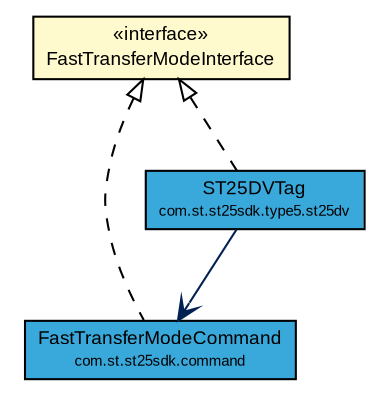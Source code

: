 #!/usr/local/bin/dot
#
# Class diagram 
# Generated by UMLGraph version R5_7_2-3-gee82a7 (http://www.umlgraph.org/)
#

digraph G {
	edge [fontname="arial",fontsize=10,labelfontname="arial",labelfontsize=10];
	node [fontname="arial",fontsize=10,shape=plaintext];
	nodesep=0.25;
	ranksep=0.5;
	// com.st.st25sdk.FastTransferModeInterface
	c9837 [label=<<table title="com.st.st25sdk.FastTransferModeInterface" border="0" cellborder="1" cellspacing="0" cellpadding="2" port="p" bgcolor="lemonChiffon" href="./FastTransferModeInterface.html">
		<tr><td><table border="0" cellspacing="0" cellpadding="1">
<tr><td align="center" balign="center"> &#171;interface&#187; </td></tr>
<tr><td align="center" balign="center"> FastTransferModeInterface </td></tr>
		</table></td></tr>
		</table>>, URL="./FastTransferModeInterface.html", fontname="arial", fontcolor="black", fontsize=9.0];
	// com.st.st25sdk.command.FastTransferModeCommand
	c9889 [label=<<table title="com.st.st25sdk.command.FastTransferModeCommand" border="0" cellborder="1" cellspacing="0" cellpadding="2" port="p" bgcolor="#39a9dc" href="./command/FastTransferModeCommand.html">
		<tr><td><table border="0" cellspacing="0" cellpadding="1">
<tr><td align="center" balign="center"> FastTransferModeCommand </td></tr>
<tr><td align="center" balign="center"><font point-size="7.0"> com.st.st25sdk.command </font></td></tr>
		</table></td></tr>
		</table>>, URL="./command/FastTransferModeCommand.html", fontname="arial", fontcolor="black", fontsize=9.0];
	// com.st.st25sdk.type5.st25dv.ST25DVTag
	c10006 [label=<<table title="com.st.st25sdk.type5.st25dv.ST25DVTag" border="0" cellborder="1" cellspacing="0" cellpadding="2" port="p" bgcolor="#39a9dc" href="./type5/st25dv/ST25DVTag.html">
		<tr><td><table border="0" cellspacing="0" cellpadding="1">
<tr><td align="center" balign="center"> ST25DVTag </td></tr>
<tr><td align="center" balign="center"><font point-size="7.0"> com.st.st25sdk.type5.st25dv </font></td></tr>
		</table></td></tr>
		</table>>, URL="./type5/st25dv/ST25DVTag.html", fontname="arial", fontcolor="black", fontsize=9.0];
	//com.st.st25sdk.command.FastTransferModeCommand implements com.st.st25sdk.FastTransferModeInterface
	c9837:p -> c9889:p [dir=back,arrowtail=empty,style=dashed];
	//com.st.st25sdk.type5.st25dv.ST25DVTag implements com.st.st25sdk.FastTransferModeInterface
	c9837:p -> c10006:p [dir=back,arrowtail=empty,style=dashed];
	// com.st.st25sdk.type5.st25dv.ST25DVTag NAVASSOC com.st.st25sdk.command.FastTransferModeCommand
	c10006:p -> c9889:p [taillabel="", label="", headlabel="", fontname="arial", fontcolor="#002052", fontsize=10.0, color="#002052", arrowhead=open];
}

